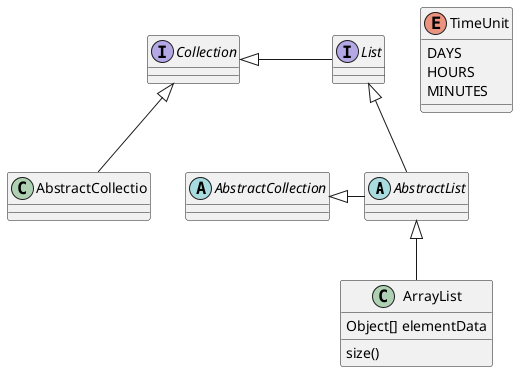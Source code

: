 @startuml
'https://plantuml.com/class-diagram

abstract class AbstractList
abstract AbstractCollection
interface List
interface Collection

List <|-- AbstractList
Collection <|-- AbstractCollectio

Collection <|- List
AbstractCollection <|- AbstractList
AbstractList <|-- ArrayList

class ArrayList {
Object[] elementData
size()
}

enum TimeUnit {
DAYS
HOURS
MINUTES
}

@enduml